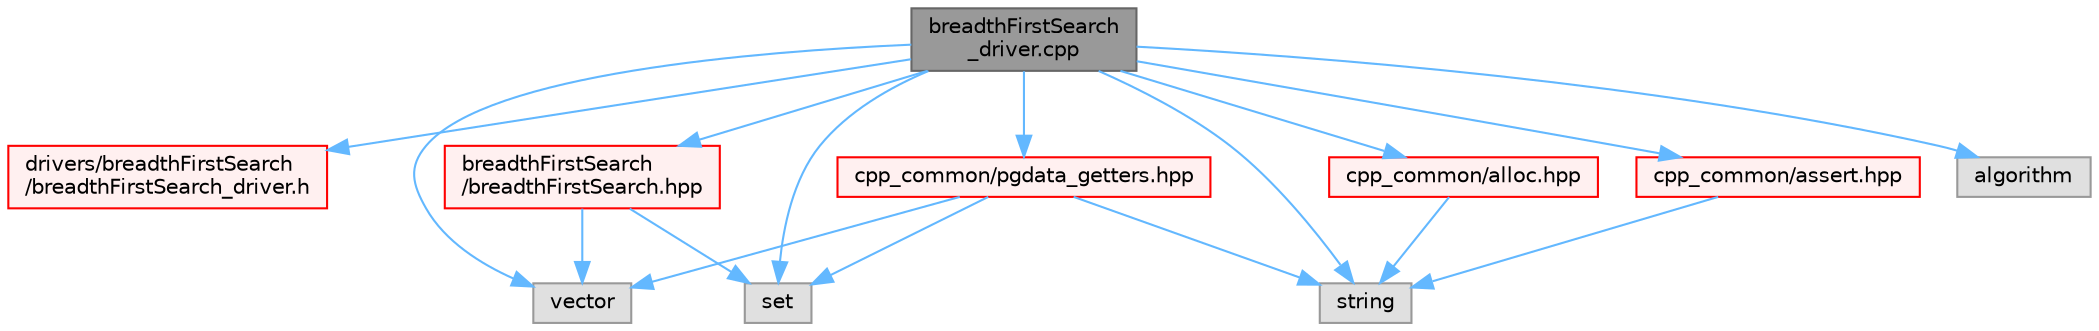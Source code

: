 digraph "breadthFirstSearch_driver.cpp"
{
 // LATEX_PDF_SIZE
  bgcolor="transparent";
  edge [fontname=Helvetica,fontsize=10,labelfontname=Helvetica,labelfontsize=10];
  node [fontname=Helvetica,fontsize=10,shape=box,height=0.2,width=0.4];
  Node1 [id="Node000001",label="breadthFirstSearch\l_driver.cpp",height=0.2,width=0.4,color="gray40", fillcolor="grey60", style="filled", fontcolor="black",tooltip=" "];
  Node1 -> Node2 [id="edge1_Node000001_Node000002",color="steelblue1",style="solid",tooltip=" "];
  Node2 [id="Node000002",label="drivers/breadthFirstSearch\l/breadthFirstSearch_driver.h",height=0.2,width=0.4,color="red", fillcolor="#FFF0F0", style="filled",URL="$breadthFirstSearch__driver_8h.html",tooltip=" "];
  Node1 -> Node8 [id="edge2_Node000001_Node000008",color="steelblue1",style="solid",tooltip=" "];
  Node8 [id="Node000008",label="vector",height=0.2,width=0.4,color="grey60", fillcolor="#E0E0E0", style="filled",tooltip=" "];
  Node1 -> Node9 [id="edge3_Node000001_Node000009",color="steelblue1",style="solid",tooltip=" "];
  Node9 [id="Node000009",label="algorithm",height=0.2,width=0.4,color="grey60", fillcolor="#E0E0E0", style="filled",tooltip=" "];
  Node1 -> Node10 [id="edge4_Node000001_Node000010",color="steelblue1",style="solid",tooltip=" "];
  Node10 [id="Node000010",label="string",height=0.2,width=0.4,color="grey60", fillcolor="#E0E0E0", style="filled",tooltip=" "];
  Node1 -> Node11 [id="edge5_Node000001_Node000011",color="steelblue1",style="solid",tooltip=" "];
  Node11 [id="Node000011",label="set",height=0.2,width=0.4,color="grey60", fillcolor="#E0E0E0", style="filled",tooltip=" "];
  Node1 -> Node12 [id="edge6_Node000001_Node000012",color="steelblue1",style="solid",tooltip=" "];
  Node12 [id="Node000012",label="cpp_common/pgdata_getters.hpp",height=0.2,width=0.4,color="red", fillcolor="#FFF0F0", style="filled",URL="$pgdata__getters_8hpp.html",tooltip=" "];
  Node12 -> Node10 [id="edge7_Node000012_Node000010",color="steelblue1",style="solid",tooltip=" "];
  Node12 -> Node11 [id="edge8_Node000012_Node000011",color="steelblue1",style="solid",tooltip=" "];
  Node12 -> Node8 [id="edge9_Node000012_Node000008",color="steelblue1",style="solid",tooltip=" "];
  Node1 -> Node29 [id="edge10_Node000001_Node000029",color="steelblue1",style="solid",tooltip=" "];
  Node29 [id="Node000029",label="cpp_common/alloc.hpp",height=0.2,width=0.4,color="red", fillcolor="#FFF0F0", style="filled",URL="$alloc_8hpp.html",tooltip=" "];
  Node29 -> Node10 [id="edge11_Node000029_Node000010",color="steelblue1",style="solid",tooltip=" "];
  Node1 -> Node31 [id="edge12_Node000001_Node000031",color="steelblue1",style="solid",tooltip=" "];
  Node31 [id="Node000031",label="cpp_common/assert.hpp",height=0.2,width=0.4,color="red", fillcolor="#FFF0F0", style="filled",URL="$assert_8hpp.html",tooltip="Assertions Handling."];
  Node31 -> Node10 [id="edge13_Node000031_Node000010",color="steelblue1",style="solid",tooltip=" "];
  Node1 -> Node33 [id="edge14_Node000001_Node000033",color="steelblue1",style="solid",tooltip=" "];
  Node33 [id="Node000033",label="breadthFirstSearch\l/breadthFirstSearch.hpp",height=0.2,width=0.4,color="red", fillcolor="#FFF0F0", style="filled",URL="$breadthFirstSearch_8hpp.html",tooltip=" "];
  Node33 -> Node8 [id="edge15_Node000033_Node000008",color="steelblue1",style="solid",tooltip=" "];
  Node33 -> Node11 [id="edge16_Node000033_Node000011",color="steelblue1",style="solid",tooltip=" "];
}
